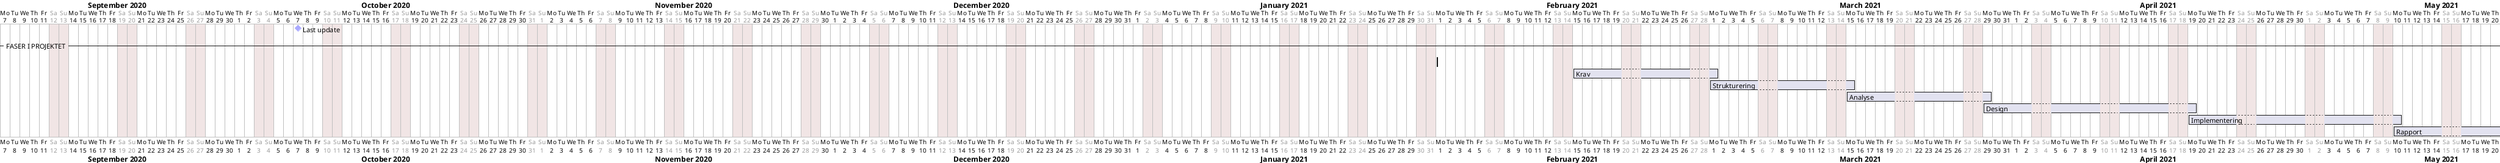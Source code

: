 @startgantt
project starts the 2020/09/07
[Last update] happens 2020/10/07 and is colored in #AAF

saturday are closed
sunday are closed

-- FASER I PROJEKTET --

[Projektdefinering] as [PD] starts the 2021/02/01 and ends at 2020/02/12
[Krav] as [Krav] starts the 2021/02/15 and ends at 2021/03/01
[Strukturering] as [Strukturering] starts the 2021/03/01 and ends at 2021/03/15
[Analyse] as [Analyse] starts the 2021/03/15 and ends at 2021/03/29
[Design] as [Design] starts the 2021/03/29 and ends at 2021/04/19
[Implementering] as [Implementering] starts the 2021/04/19 and ends at 2021/05/10
[Rapport] as [Rapport] starts the 2021/05/10 and ends at 2021/05/28


@endgantt
